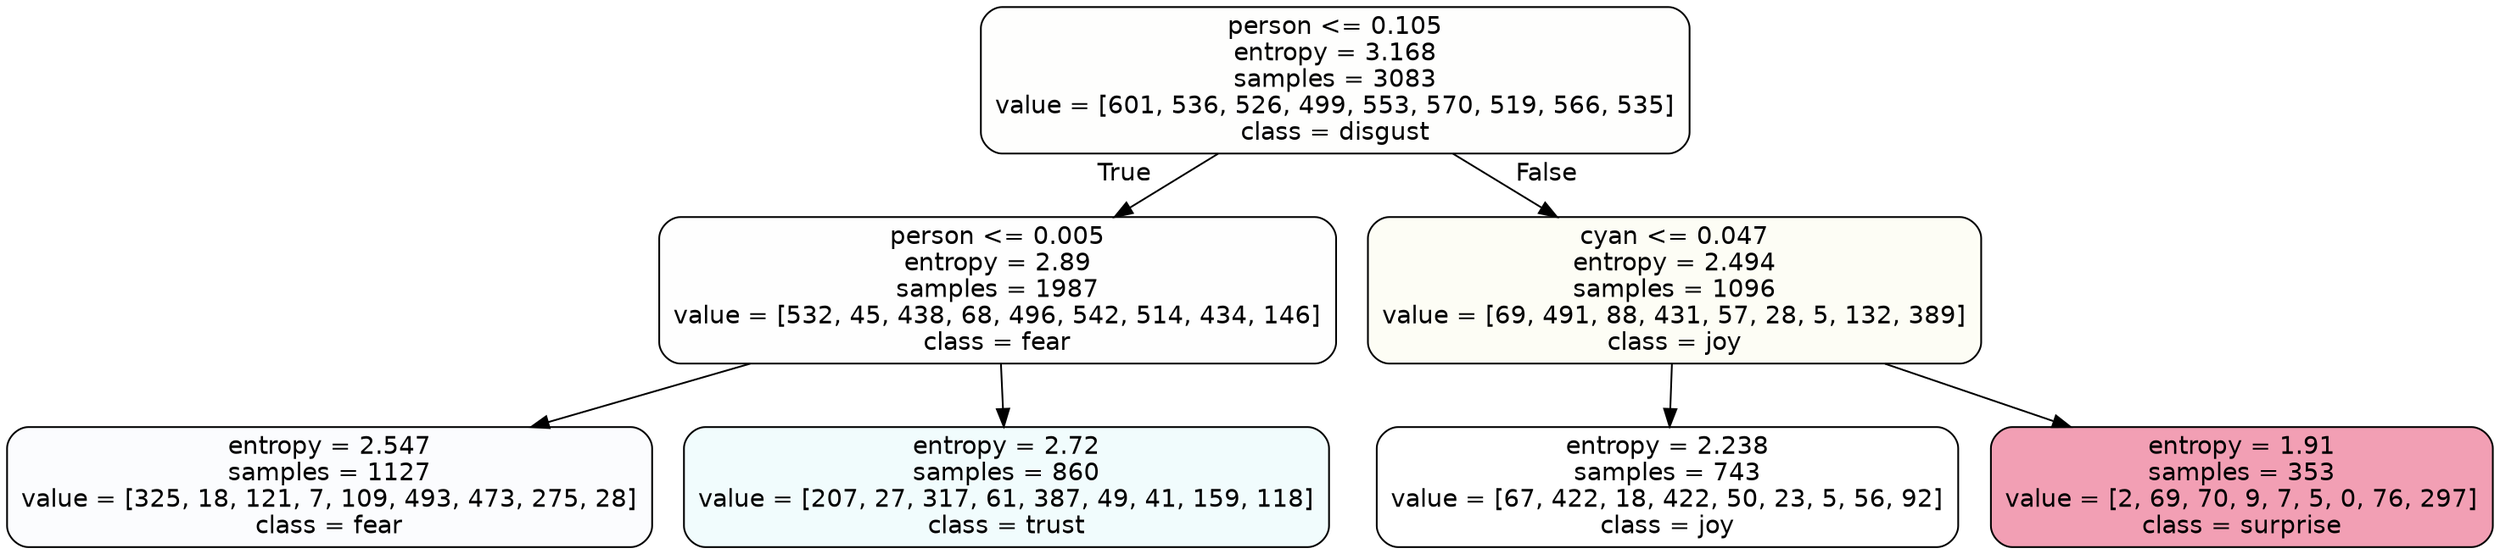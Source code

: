 digraph Tree {
node [shape=box, style="filled, rounded", color="black", fontname=helvetica] ;
edge [fontname=helvetica] ;
0 [label="person <= 0.105\nentropy = 3.168\nsamples = 3083\nvalue = [601, 536, 526, 499, 553, 570, 519, 566, 535]\nclass = disgust", fillcolor="#e5813902"] ;
1 [label="person <= 0.005\nentropy = 2.89\nsamples = 1987\nvalue = [532, 45, 438, 68, 496, 542, 514, 434, 146]\nclass = fear", fillcolor="#3964e501"] ;
0 -> 1 [labeldistance=2.5, labelangle=45, headlabel="True"] ;
2 [label="entropy = 2.547\nsamples = 1127\nvalue = [325, 18, 121, 7, 109, 493, 473, 275, 28]\nclass = fear", fillcolor="#3964e504"] ;
1 -> 2 ;
3 [label="entropy = 2.72\nsamples = 860\nvalue = [207, 27, 317, 61, 387, 49, 41, 159, 118]\nclass = trust", fillcolor="#39d7e511"] ;
1 -> 3 ;
4 [label="cyan <= 0.047\nentropy = 2.494\nsamples = 1096\nvalue = [69, 491, 88, 431, 57, 28, 5, 132, 389]\nclass = joy", fillcolor="#d7e5390c"] ;
0 -> 4 [labeldistance=2.5, labelangle=-45, headlabel="False"] ;
5 [label="entropy = 2.238\nsamples = 743\nvalue = [67, 422, 18, 422, 50, 23, 5, 56, 92]\nclass = joy", fillcolor="#d7e53900"] ;
4 -> 5 ;
6 [label="entropy = 1.91\nsamples = 353\nvalue = [2, 69, 70, 9, 7, 5, 0, 76, 297]\nclass = surprise", fillcolor="#e539647b"] ;
4 -> 6 ;
}